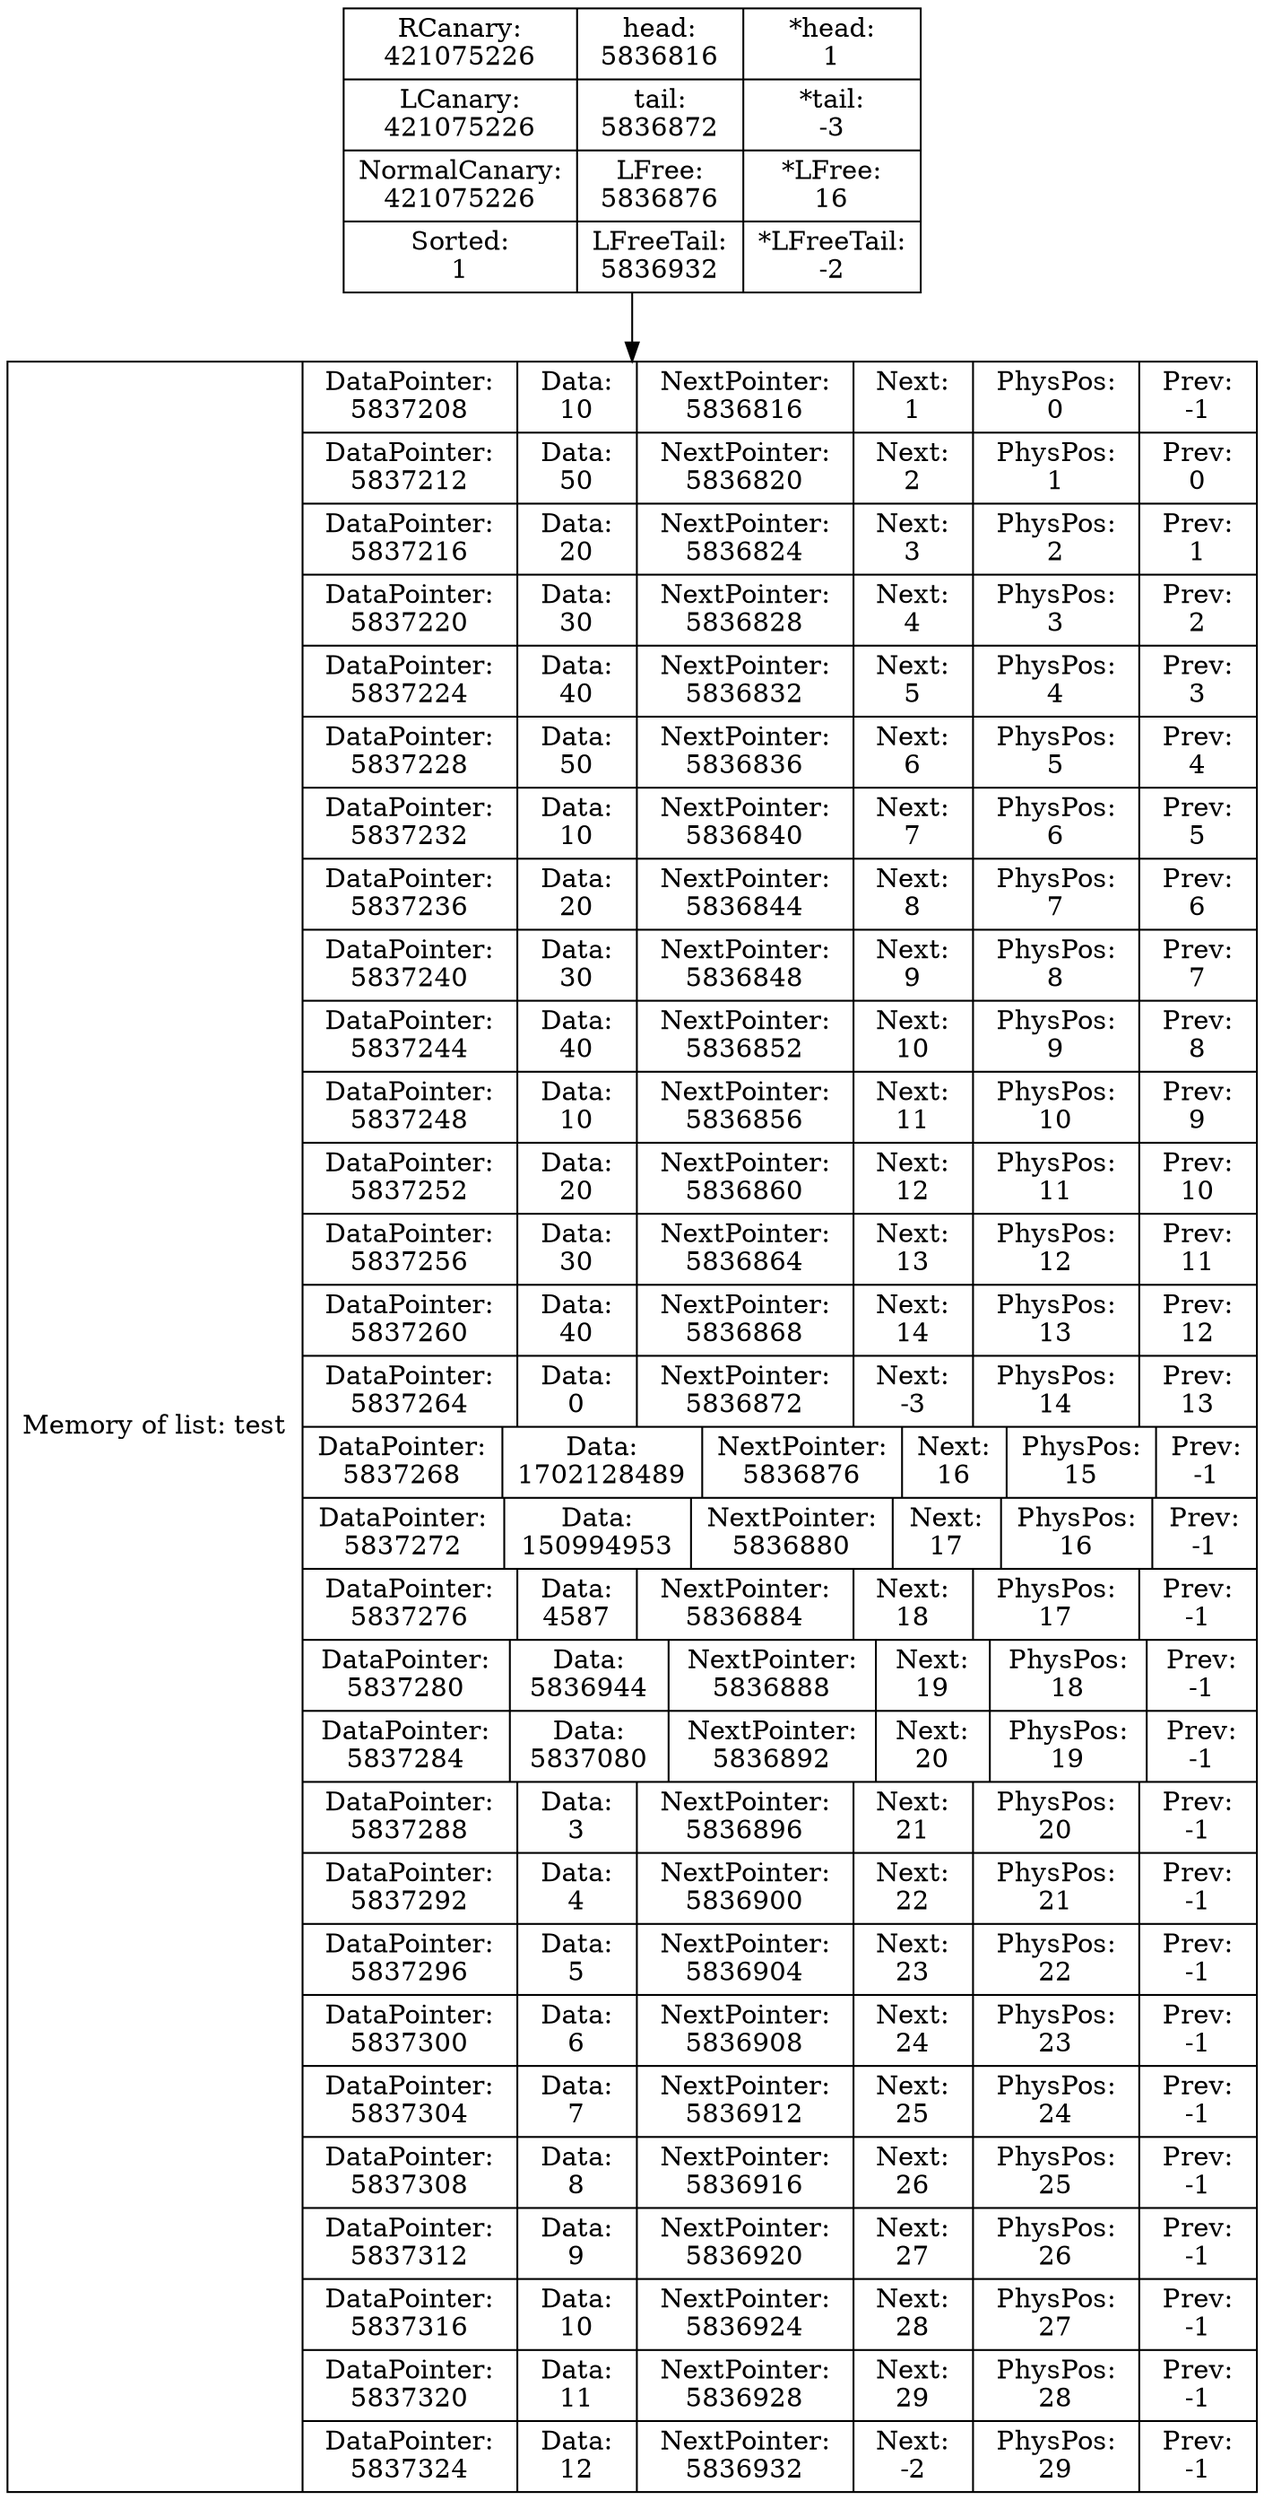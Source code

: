 digraph G{
data [shape=record,label="{Memory of list: test} | {{DataPointer:\n5837208 | Data:\n10 | NextPointer:\n5836816 | Next:\n1 | PhysPos:\n0 | Prev:\n-1}
| {DataPointer:\n5837212 | Data:\n50 | NextPointer:\n5836820 | Next:\n2 | PhysPos:\n1 | Prev:\n0}
| {DataPointer:\n5837216 | Data:\n20 | NextPointer:\n5836824 | Next:\n3 | PhysPos:\n2 | Prev:\n1}
| {DataPointer:\n5837220 | Data:\n30 | NextPointer:\n5836828 | Next:\n4 | PhysPos:\n3 | Prev:\n2}
| {DataPointer:\n5837224 | Data:\n40 | NextPointer:\n5836832 | Next:\n5 | PhysPos:\n4 | Prev:\n3}
| {DataPointer:\n5837228 | Data:\n50 | NextPointer:\n5836836 | Next:\n6 | PhysPos:\n5 | Prev:\n4}
| {DataPointer:\n5837232 | Data:\n10 | NextPointer:\n5836840 | Next:\n7 | PhysPos:\n6 | Prev:\n5}
| {DataPointer:\n5837236 | Data:\n20 | NextPointer:\n5836844 | Next:\n8 | PhysPos:\n7 | Prev:\n6}
| {DataPointer:\n5837240 | Data:\n30 | NextPointer:\n5836848 | Next:\n9 | PhysPos:\n8 | Prev:\n7}
| {DataPointer:\n5837244 | Data:\n40 | NextPointer:\n5836852 | Next:\n10 | PhysPos:\n9 | Prev:\n8}
| {DataPointer:\n5837248 | Data:\n10 | NextPointer:\n5836856 | Next:\n11 | PhysPos:\n10 | Prev:\n9}
| {DataPointer:\n5837252 | Data:\n20 | NextPointer:\n5836860 | Next:\n12 | PhysPos:\n11 | Prev:\n10}
| {DataPointer:\n5837256 | Data:\n30 | NextPointer:\n5836864 | Next:\n13 | PhysPos:\n12 | Prev:\n11}
| {DataPointer:\n5837260 | Data:\n40 | NextPointer:\n5836868 | Next:\n14 | PhysPos:\n13 | Prev:\n12}
| {DataPointer:\n5837264 | Data:\n0 | NextPointer:\n5836872 | Next:\n-3 | PhysPos:\n14 | Prev:\n13}
| {DataPointer:\n5837268 | Data:\n1702128489 | NextPointer:\n5836876 | Next:\n16 | PhysPos:\n15 | Prev:\n-1}
| {DataPointer:\n5837272 | Data:\n150994953 | NextPointer:\n5836880 | Next:\n17 | PhysPos:\n16 | Prev:\n-1}
| {DataPointer:\n5837276 | Data:\n4587 | NextPointer:\n5836884 | Next:\n18 | PhysPos:\n17 | Prev:\n-1}
| {DataPointer:\n5837280 | Data:\n5836944 | NextPointer:\n5836888 | Next:\n19 | PhysPos:\n18 | Prev:\n-1}
| {DataPointer:\n5837284 | Data:\n5837080 | NextPointer:\n5836892 | Next:\n20 | PhysPos:\n19 | Prev:\n-1}
| {DataPointer:\n5837288 | Data:\n3 | NextPointer:\n5836896 | Next:\n21 | PhysPos:\n20 | Prev:\n-1}
| {DataPointer:\n5837292 | Data:\n4 | NextPointer:\n5836900 | Next:\n22 | PhysPos:\n21 | Prev:\n-1}
| {DataPointer:\n5837296 | Data:\n5 | NextPointer:\n5836904 | Next:\n23 | PhysPos:\n22 | Prev:\n-1}
| {DataPointer:\n5837300 | Data:\n6 | NextPointer:\n5836908 | Next:\n24 | PhysPos:\n23 | Prev:\n-1}
| {DataPointer:\n5837304 | Data:\n7 | NextPointer:\n5836912 | Next:\n25 | PhysPos:\n24 | Prev:\n-1}
| {DataPointer:\n5837308 | Data:\n8 | NextPointer:\n5836916 | Next:\n26 | PhysPos:\n25 | Prev:\n-1}
| {DataPointer:\n5837312 | Data:\n9 | NextPointer:\n5836920 | Next:\n27 | PhysPos:\n26 | Prev:\n-1}
| {DataPointer:\n5837316 | Data:\n10 | NextPointer:\n5836924 | Next:\n28 | PhysPos:\n27 | Prev:\n-1}
| {DataPointer:\n5837320 | Data:\n11 | NextPointer:\n5836928 | Next:\n29 | PhysPos:\n28 | Prev:\n-1}
| {DataPointer:\n5837324 | Data:\n12 | NextPointer:\n5836932 | Next:\n-2 | PhysPos:\n29 | Prev:\n-1}
}"];
Shild [shape=record,label="{ RCanary:\n421075226 | LCanary:\n421075226  | NormalCanary:\n421075226 | Sorted:\n1 } | { head:\n5836816 | tail:\n5836872 | LFree:\n5836876 | LFreeTail:\n5836932} | { *head:\n1 | *tail:\n-3 | *LFree:\n16 | *LFreeTail:\n-2}"];
Shild->data
}
